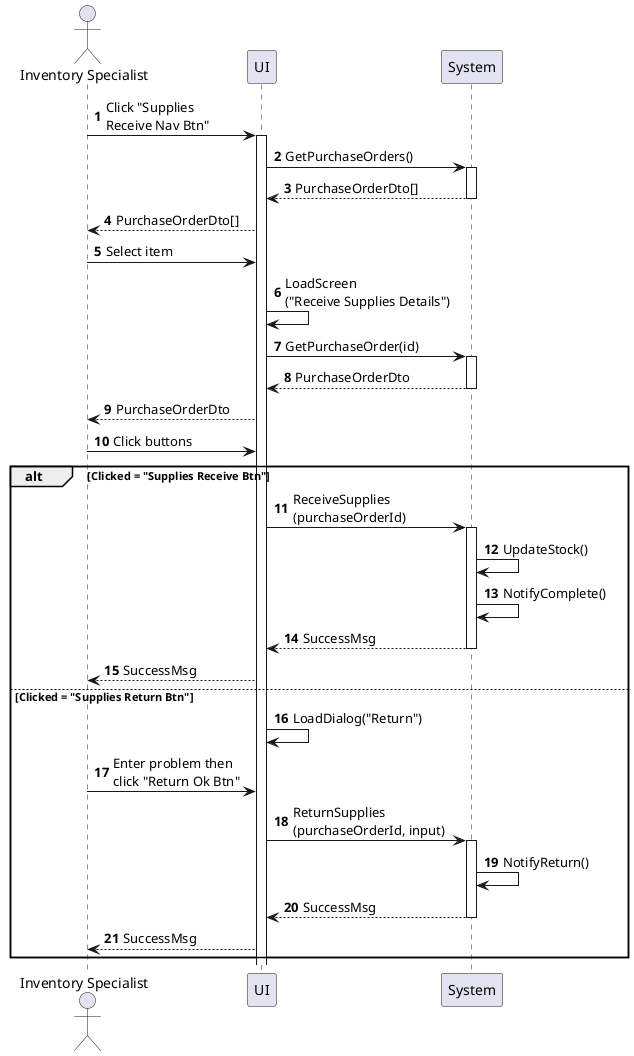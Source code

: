 @startuml inventory-supply-receive
autonumber

actor "Inventory Specialist" as a
participant UI as f
participant System as b

a -> f : Click "Supplies\nReceive Nav Btn"
activate f
f -> b : GetPurchaseOrders()
activate b
return PurchaseOrderDto[]
f --> a : PurchaseOrderDto[]
a -> f : Select item
f -> f : LoadScreen\n("Receive Supplies Details")
f -> b : GetPurchaseOrder(id)
activate b
return PurchaseOrderDto
f --> a : PurchaseOrderDto
a -> f : Click buttons

alt Clicked = "Supplies Receive Btn"
    f -> b : ReceiveSupplies\n(purchaseOrderId)
    activate b
    b -> b : UpdateStock()
    b -> b : NotifyComplete()
    return SuccessMsg
    f --> a : SuccessMsg
else Clicked = "Supplies Return Btn"
    f -> f : LoadDialog("Return")
    a -> f : Enter problem then\nclick "Return Ok Btn"
    f -> b : ReturnSupplies\n(purchaseOrderId, input)
    activate b
    b -> b : NotifyReturn()
    return SuccessMsg
    f --> a : SuccessMsg
end
@enduml